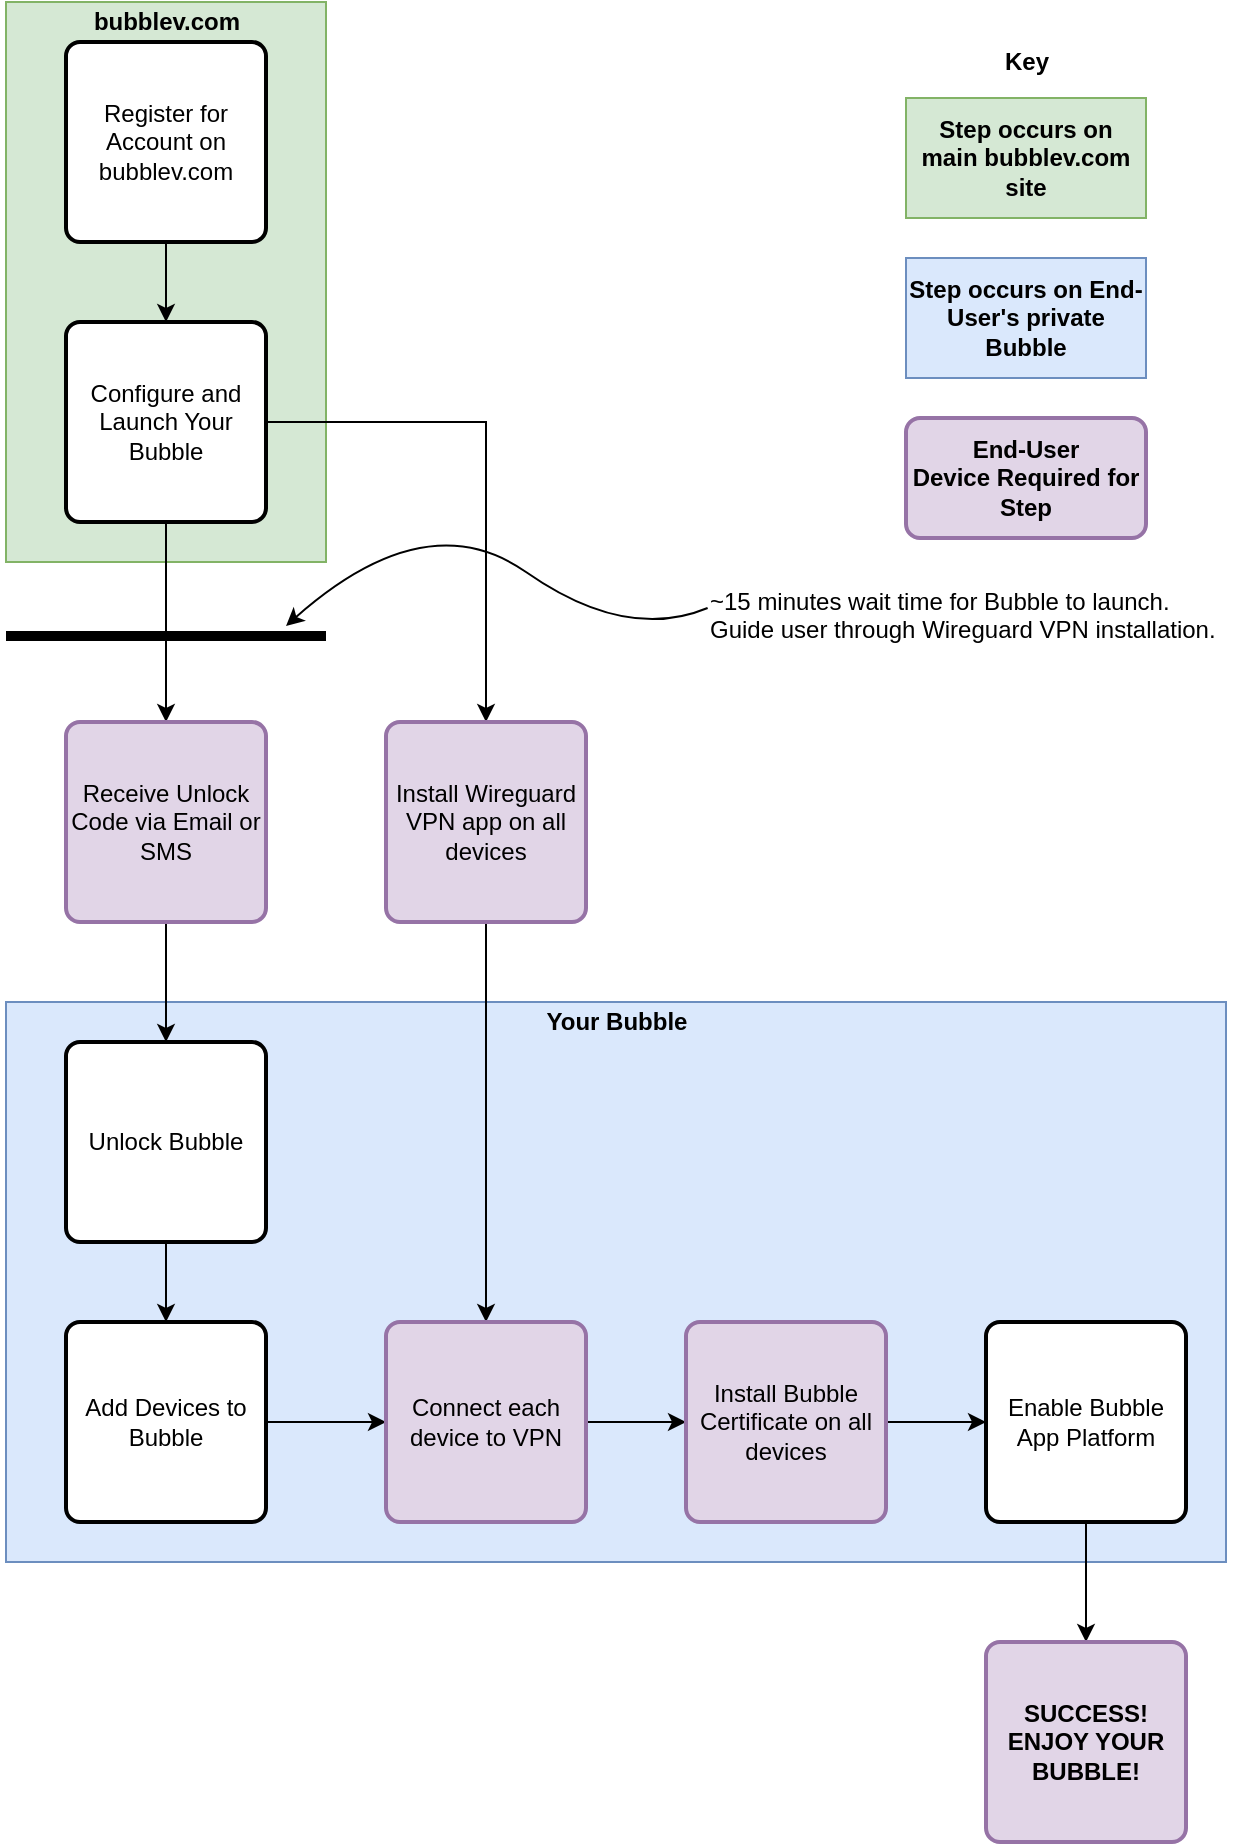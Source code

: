 <mxfile version="11.1.4" type="device"><diagram id="32U_e3mQjrgPdM6RGPu8" name="Page-1"><mxGraphModel dx="882" dy="518" grid="1" gridSize="10" guides="1" tooltips="1" connect="1" arrows="1" fold="1" page="1" pageScale="1" pageWidth="850" pageHeight="1100" math="0" shadow="0"><root><mxCell id="0"/><mxCell id="1" parent="0"/><mxCell id="7KWKaOhxn4V_uzz3shEP-21" value="" style="rounded=0;whiteSpace=wrap;html=1;fillColor=#dae8fc;strokeColor=#6c8ebf;" vertex="1" parent="1"><mxGeometry x="50" y="540" width="610" height="280" as="geometry"/></mxCell><mxCell id="7KWKaOhxn4V_uzz3shEP-19" value="" style="rounded=0;whiteSpace=wrap;html=1;fillColor=#d5e8d4;strokeColor=#82b366;" vertex="1" parent="1"><mxGeometry x="50" y="40" width="160" height="280" as="geometry"/></mxCell><mxCell id="7KWKaOhxn4V_uzz3shEP-3" style="edgeStyle=orthogonalEdgeStyle;rounded=0;orthogonalLoop=1;jettySize=auto;html=1;exitX=0.5;exitY=1;exitDx=0;exitDy=0;entryX=0.5;entryY=0;entryDx=0;entryDy=0;" edge="1" parent="1" source="7KWKaOhxn4V_uzz3shEP-1" target="7KWKaOhxn4V_uzz3shEP-2"><mxGeometry relative="1" as="geometry"/></mxCell><mxCell id="7KWKaOhxn4V_uzz3shEP-1" value="Register for Account on bubblev.com" style="rounded=1;whiteSpace=wrap;html=1;absoluteArcSize=1;arcSize=14;strokeWidth=2;" vertex="1" parent="1"><mxGeometry x="80" y="60" width="100" height="100" as="geometry"/></mxCell><mxCell id="7KWKaOhxn4V_uzz3shEP-5" style="edgeStyle=orthogonalEdgeStyle;rounded=0;orthogonalLoop=1;jettySize=auto;html=1;exitX=0.5;exitY=1;exitDx=0;exitDy=0;entryX=0.5;entryY=0;entryDx=0;entryDy=0;" edge="1" parent="1" source="7KWKaOhxn4V_uzz3shEP-2" target="7KWKaOhxn4V_uzz3shEP-4"><mxGeometry relative="1" as="geometry"/></mxCell><mxCell id="7KWKaOhxn4V_uzz3shEP-11" style="edgeStyle=orthogonalEdgeStyle;rounded=0;orthogonalLoop=1;jettySize=auto;html=1;exitX=1;exitY=0.5;exitDx=0;exitDy=0;entryX=0.5;entryY=0;entryDx=0;entryDy=0;" edge="1" parent="1" source="7KWKaOhxn4V_uzz3shEP-2" target="7KWKaOhxn4V_uzz3shEP-10"><mxGeometry relative="1" as="geometry"/></mxCell><mxCell id="7KWKaOhxn4V_uzz3shEP-2" value="Configure and Launch Your Bubble" style="rounded=1;whiteSpace=wrap;html=1;absoluteArcSize=1;arcSize=14;strokeWidth=2;" vertex="1" parent="1"><mxGeometry x="80" y="200" width="100" height="100" as="geometry"/></mxCell><mxCell id="7KWKaOhxn4V_uzz3shEP-7" style="edgeStyle=orthogonalEdgeStyle;rounded=0;orthogonalLoop=1;jettySize=auto;html=1;exitX=0.5;exitY=1;exitDx=0;exitDy=0;entryX=0.5;entryY=0;entryDx=0;entryDy=0;" edge="1" parent="1" source="7KWKaOhxn4V_uzz3shEP-4" target="7KWKaOhxn4V_uzz3shEP-6"><mxGeometry relative="1" as="geometry"><mxPoint x="130" y="520" as="sourcePoint"/></mxGeometry></mxCell><mxCell id="7KWKaOhxn4V_uzz3shEP-4" value="Receive Unlock Code via Email or SMS" style="rounded=1;whiteSpace=wrap;html=1;absoluteArcSize=1;arcSize=14;strokeWidth=2;fillColor=#e1d5e7;strokeColor=#9673a6;" vertex="1" parent="1"><mxGeometry x="80" y="400" width="100" height="100" as="geometry"/></mxCell><mxCell id="7KWKaOhxn4V_uzz3shEP-9" style="edgeStyle=orthogonalEdgeStyle;rounded=0;orthogonalLoop=1;jettySize=auto;html=1;exitX=0.5;exitY=1;exitDx=0;exitDy=0;entryX=0.5;entryY=0;entryDx=0;entryDy=0;" edge="1" parent="1" source="7KWKaOhxn4V_uzz3shEP-6" target="7KWKaOhxn4V_uzz3shEP-8"><mxGeometry relative="1" as="geometry"/></mxCell><mxCell id="7KWKaOhxn4V_uzz3shEP-6" value="Unlock Bubble" style="rounded=1;whiteSpace=wrap;html=1;absoluteArcSize=1;arcSize=14;strokeWidth=2;" vertex="1" parent="1"><mxGeometry x="80" y="560" width="100" height="100" as="geometry"/></mxCell><mxCell id="7KWKaOhxn4V_uzz3shEP-14" style="edgeStyle=orthogonalEdgeStyle;rounded=0;orthogonalLoop=1;jettySize=auto;html=1;exitX=1;exitY=0.5;exitDx=0;exitDy=0;entryX=0;entryY=0.5;entryDx=0;entryDy=0;" edge="1" parent="1" source="7KWKaOhxn4V_uzz3shEP-8" target="7KWKaOhxn4V_uzz3shEP-13"><mxGeometry relative="1" as="geometry"/></mxCell><mxCell id="7KWKaOhxn4V_uzz3shEP-8" value="Add Devices to Bubble" style="rounded=1;whiteSpace=wrap;html=1;absoluteArcSize=1;arcSize=14;strokeWidth=2;" vertex="1" parent="1"><mxGeometry x="80" y="700" width="100" height="100" as="geometry"/></mxCell><mxCell id="7KWKaOhxn4V_uzz3shEP-12" style="edgeStyle=orthogonalEdgeStyle;rounded=0;orthogonalLoop=1;jettySize=auto;html=1;exitX=0.5;exitY=1;exitDx=0;exitDy=0;entryX=0.5;entryY=0;entryDx=0;entryDy=0;" edge="1" parent="1" source="7KWKaOhxn4V_uzz3shEP-10" target="7KWKaOhxn4V_uzz3shEP-13"><mxGeometry relative="1" as="geometry"><mxPoint x="290" y="790" as="targetPoint"/><mxPoint x="290" y="520" as="sourcePoint"/></mxGeometry></mxCell><mxCell id="7KWKaOhxn4V_uzz3shEP-10" value="Install Wireguard VPN app on all devices" style="rounded=1;whiteSpace=wrap;html=1;absoluteArcSize=1;arcSize=14;strokeWidth=2;fillColor=#e1d5e7;strokeColor=#9673a6;" vertex="1" parent="1"><mxGeometry x="240" y="400" width="100" height="100" as="geometry"/></mxCell><mxCell id="7KWKaOhxn4V_uzz3shEP-16" style="edgeStyle=orthogonalEdgeStyle;rounded=0;orthogonalLoop=1;jettySize=auto;html=1;exitX=1;exitY=0.5;exitDx=0;exitDy=0;entryX=0;entryY=0.5;entryDx=0;entryDy=0;" edge="1" parent="1" source="7KWKaOhxn4V_uzz3shEP-13" target="7KWKaOhxn4V_uzz3shEP-15"><mxGeometry relative="1" as="geometry"/></mxCell><mxCell id="7KWKaOhxn4V_uzz3shEP-13" value="Connect each device to VPN" style="rounded=1;whiteSpace=wrap;html=1;absoluteArcSize=1;arcSize=14;strokeWidth=2;fillColor=#e1d5e7;strokeColor=#9673a6;" vertex="1" parent="1"><mxGeometry x="240" y="700" width="100" height="100" as="geometry"/></mxCell><mxCell id="7KWKaOhxn4V_uzz3shEP-18" style="edgeStyle=orthogonalEdgeStyle;rounded=0;orthogonalLoop=1;jettySize=auto;html=1;exitX=1;exitY=0.5;exitDx=0;exitDy=0;entryX=0;entryY=0.5;entryDx=0;entryDy=0;" edge="1" parent="1" source="7KWKaOhxn4V_uzz3shEP-15" target="7KWKaOhxn4V_uzz3shEP-17"><mxGeometry relative="1" as="geometry"/></mxCell><mxCell id="7KWKaOhxn4V_uzz3shEP-15" value="Install Bubble Certificate on all devices" style="rounded=1;whiteSpace=wrap;html=1;absoluteArcSize=1;arcSize=14;strokeWidth=2;fillColor=#e1d5e7;strokeColor=#9673a6;" vertex="1" parent="1"><mxGeometry x="390" y="700" width="100" height="100" as="geometry"/></mxCell><mxCell id="7KWKaOhxn4V_uzz3shEP-30" style="edgeStyle=orthogonalEdgeStyle;rounded=0;orthogonalLoop=1;jettySize=auto;html=1;exitX=0.5;exitY=1;exitDx=0;exitDy=0;entryX=0.5;entryY=0;entryDx=0;entryDy=0;" edge="1" parent="1" source="7KWKaOhxn4V_uzz3shEP-17" target="7KWKaOhxn4V_uzz3shEP-29"><mxGeometry relative="1" as="geometry"/></mxCell><mxCell id="7KWKaOhxn4V_uzz3shEP-17" value="&lt;span style=&quot;white-space: normal&quot;&gt;Enable Bubble App Platform&lt;/span&gt;" style="rounded=1;whiteSpace=wrap;html=1;absoluteArcSize=1;arcSize=14;strokeWidth=2;" vertex="1" parent="1"><mxGeometry x="540" y="700" width="100" height="100" as="geometry"/></mxCell><mxCell id="7KWKaOhxn4V_uzz3shEP-20" value="&lt;b&gt;bubblev.com&lt;/b&gt;" style="text;html=1;resizable=0;points=[];autosize=1;align=center;verticalAlign=top;spacingTop=-4;" vertex="1" parent="1"><mxGeometry x="85" y="40" width="90" height="20" as="geometry"/></mxCell><mxCell id="7KWKaOhxn4V_uzz3shEP-22" value="Your Bubble" style="text;html=1;resizable=0;points=[];autosize=1;align=center;verticalAlign=top;spacingTop=-4;fontStyle=1" vertex="1" parent="1"><mxGeometry x="315" y="540" width="80" height="20" as="geometry"/></mxCell><mxCell id="7KWKaOhxn4V_uzz3shEP-23" value="&lt;b&gt;End-User Device&lt;/b&gt;&lt;b&gt;&amp;nbsp;Required for Step&lt;/b&gt;" style="rounded=1;whiteSpace=wrap;html=1;absoluteArcSize=1;arcSize=14;strokeWidth=2;fillColor=#e1d5e7;strokeColor=#9673a6;" vertex="1" parent="1"><mxGeometry x="500" y="248" width="120" height="60" as="geometry"/></mxCell><mxCell id="7KWKaOhxn4V_uzz3shEP-24" value="&lt;b&gt;Step occurs on main bubblev.com site&lt;/b&gt;" style="rounded=0;whiteSpace=wrap;html=1;fillColor=#d5e8d4;strokeColor=#82b366;" vertex="1" parent="1"><mxGeometry x="500" y="88" width="120" height="60" as="geometry"/></mxCell><mxCell id="7KWKaOhxn4V_uzz3shEP-25" value="&lt;b&gt;Step occurs on End-User's private Bubble&lt;/b&gt;" style="rounded=0;whiteSpace=wrap;html=1;fillColor=#dae8fc;strokeColor=#6c8ebf;" vertex="1" parent="1"><mxGeometry x="500" y="168" width="120" height="60" as="geometry"/></mxCell><mxCell id="7KWKaOhxn4V_uzz3shEP-26" value="&lt;b&gt;Key&lt;/b&gt;" style="text;html=1;resizable=0;points=[];autosize=1;align=center;verticalAlign=top;spacingTop=-4;" vertex="1" parent="1"><mxGeometry x="540" y="60" width="40" height="20" as="geometry"/></mxCell><mxCell id="7KWKaOhxn4V_uzz3shEP-29" value="&lt;b&gt;SUCCESS! ENJOY YOUR BUBBLE!&lt;/b&gt;" style="rounded=1;whiteSpace=wrap;html=1;absoluteArcSize=1;arcSize=14;strokeWidth=2;fillColor=#e1d5e7;strokeColor=#9673a6;" vertex="1" parent="1"><mxGeometry x="540" y="860" width="100" height="100" as="geometry"/></mxCell><mxCell id="7KWKaOhxn4V_uzz3shEP-31" value="" style="endArrow=none;html=1;strokeWidth=5;" edge="1" parent="1"><mxGeometry width="50" height="50" relative="1" as="geometry"><mxPoint x="50" y="357" as="sourcePoint"/><mxPoint x="210" y="357" as="targetPoint"/></mxGeometry></mxCell><mxCell id="7KWKaOhxn4V_uzz3shEP-32" value="~15 minutes wait time for Bubble to launch.&lt;br&gt;Guide user through Wireguard VPN installation." style="text;html=1;resizable=0;points=[];autosize=1;align=left;verticalAlign=top;spacingTop=-4;" vertex="1" parent="1"><mxGeometry x="400" y="330" width="270" height="30" as="geometry"/></mxCell><mxCell id="7KWKaOhxn4V_uzz3shEP-35" value="" style="curved=1;endArrow=classic;html=1;strokeWidth=1;exitX=0.003;exitY=0.433;exitDx=0;exitDy=0;exitPerimeter=0;" edge="1" parent="1" source="7KWKaOhxn4V_uzz3shEP-32"><mxGeometry width="50" height="50" relative="1" as="geometry"><mxPoint x="320" y="364" as="sourcePoint"/><mxPoint x="190" y="352" as="targetPoint"/><Array as="points"><mxPoint x="360" y="360"/><mxPoint x="260" y="290"/></Array></mxGeometry></mxCell></root></mxGraphModel></diagram></mxfile>